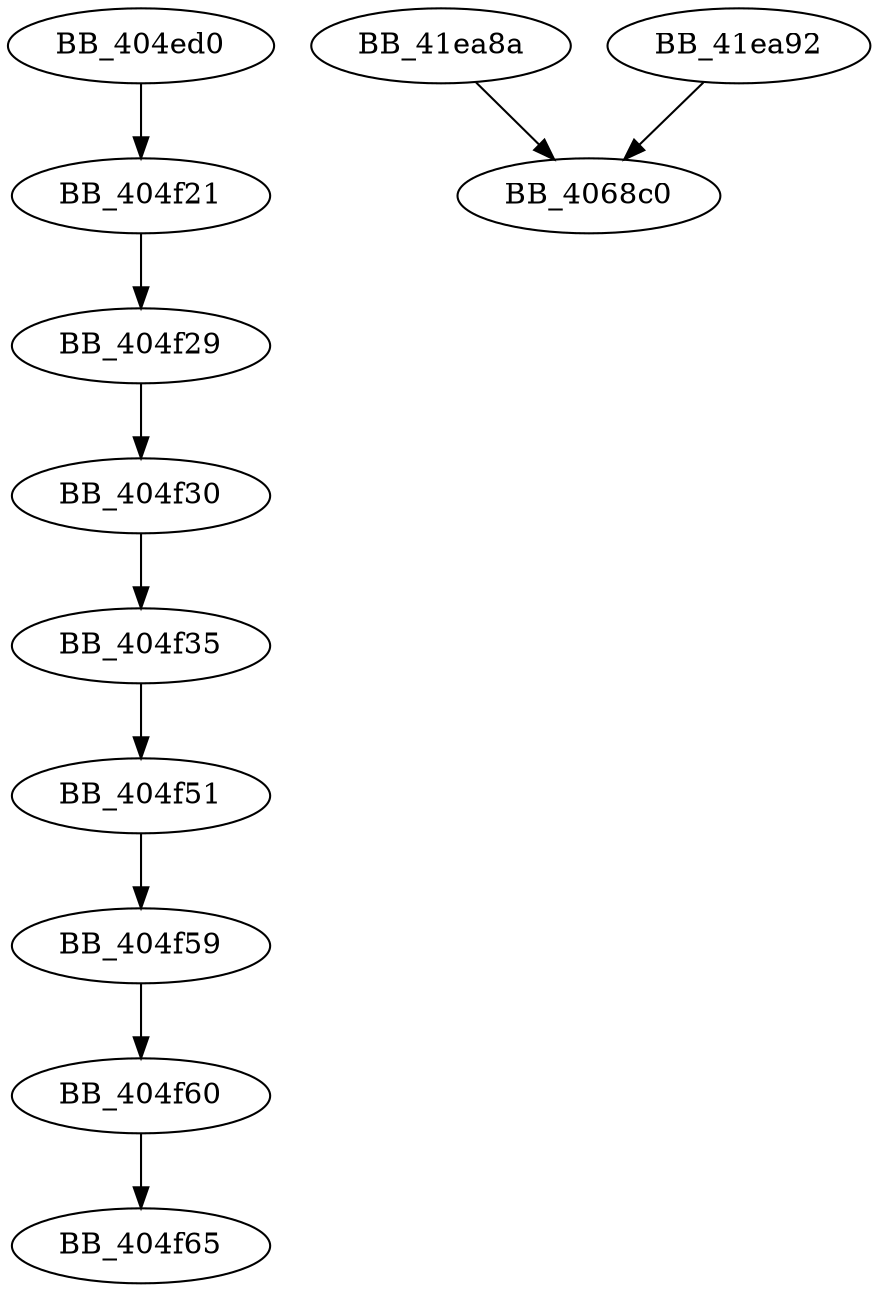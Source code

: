 DiGraph sub_404ED0{
BB_404ed0->BB_404f21
BB_404f21->BB_404f29
BB_404f29->BB_404f30
BB_404f30->BB_404f35
BB_404f35->BB_404f51
BB_404f51->BB_404f59
BB_404f59->BB_404f60
BB_404f60->BB_404f65
BB_41ea8a->BB_4068c0
BB_41ea92->BB_4068c0
}
